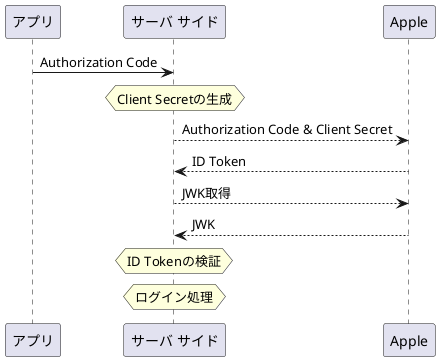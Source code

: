 # PlantUML Editor

@startuml

"アプリ" -> "サーバ サイド": Authorization Code
hnote over "サーバ サイド" : Client Secretの生成
"サーバ サイド" --> "Apple":Authorization Code & Client Secret
"Apple" --> "サーバ サイド": ID Token
"サーバ サイド" --> "Apple": JWK取得
"Apple" --> "サーバ サイド": JWK
hnote over "サーバ サイド" :ID Tokenの検証
hnote over "サーバ サイド" :ログイン処理

@enduml